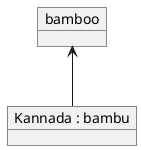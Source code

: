 {
  "sha1": "ra4dbub96gw7rwg8vrl3u36zs5kgh67",
  "insertion": {
    "when": "2024-06-04T17:28:43.497Z",
    "url": "https://github.com/plantuml/plantuml/issues/1326",
    "user": "plantuml@gmail.com"
  }
}
@startuml
object "Kannada : bambu" as 概要
object bamboo
bamboo <-- 概要
@enduml
